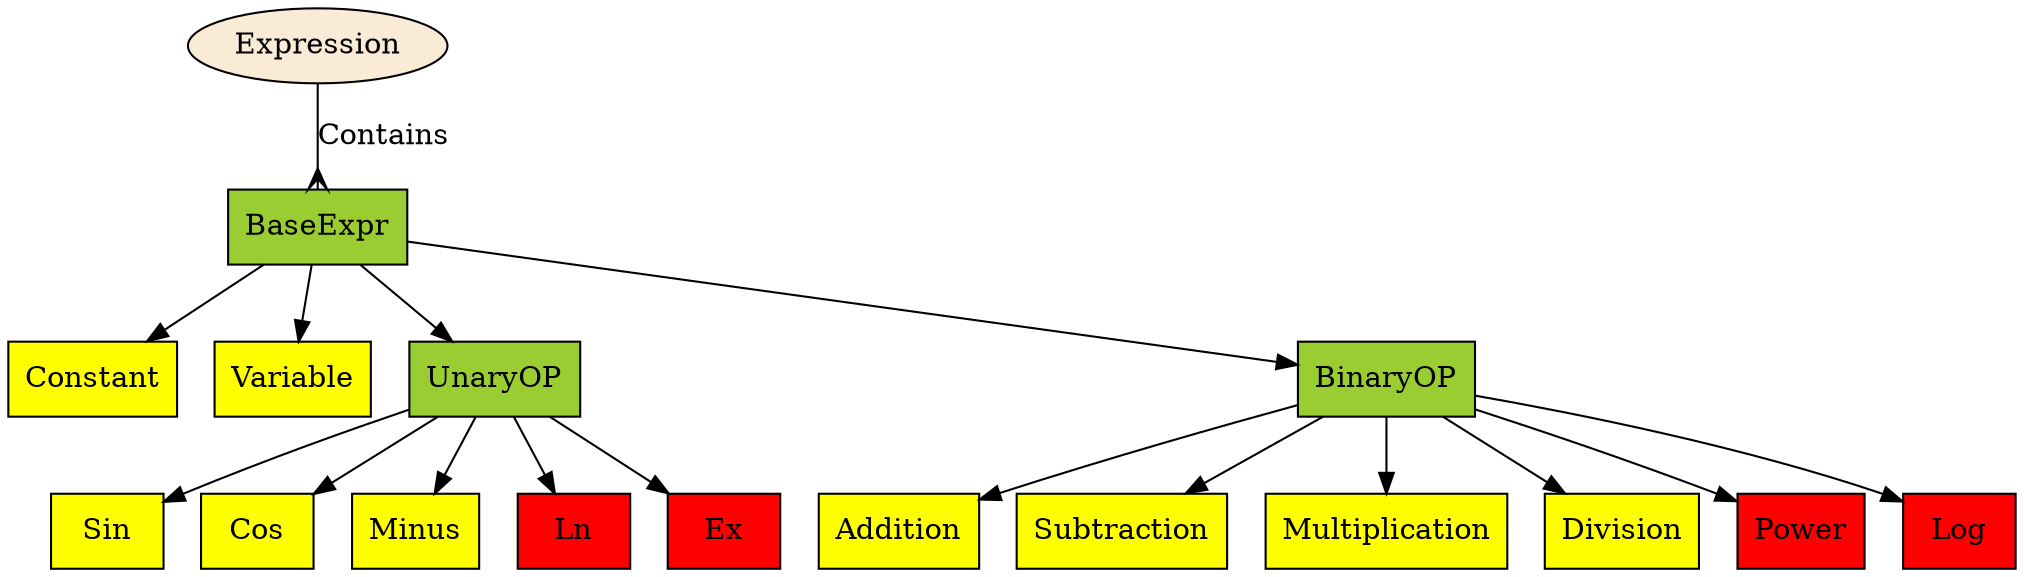 digraph G {
    node [shape=rectangle,fillcolor=yellowgreen,style=filled];
    Expression[shape=ellipse,fillcolor=antiquewhite]
    Expression->BaseExpr[arrowhead=crow,label="Contains"];
    Constant[fillcolor=yellow]
    Variable[fillcolor=yellow]
    BaseExpr->Constant
    BaseExpr->Variable
    BaseExpr->UnaryOP
    Sin[fillcolor=yellow]
    Cos[fillcolor=yellow]
    Minus[fillcolor=yellow]
    Ln[fillcolor=red]
    Ex[fillcolor=red]
    UnaryOP->Sin
    UnaryOP->Cos
    UnaryOP->Minus
    UnaryOP->Ln
    UnaryOP->Ex
    BaseExpr->BinaryOP
    Addition[fillcolor=yellow]
    Subtraction[fillcolor=yellow]
    Multiplication[fillcolor=yellow]
    Division[fillcolor=yellow]
    Power[fillcolor=red]
    Log[fillcolor=red]
    BinaryOP->Addition
    BinaryOP->Subtraction
    BinaryOP->Multiplication
    BinaryOP->Division
    BinaryOP->Power
    BinaryOP->Log
}